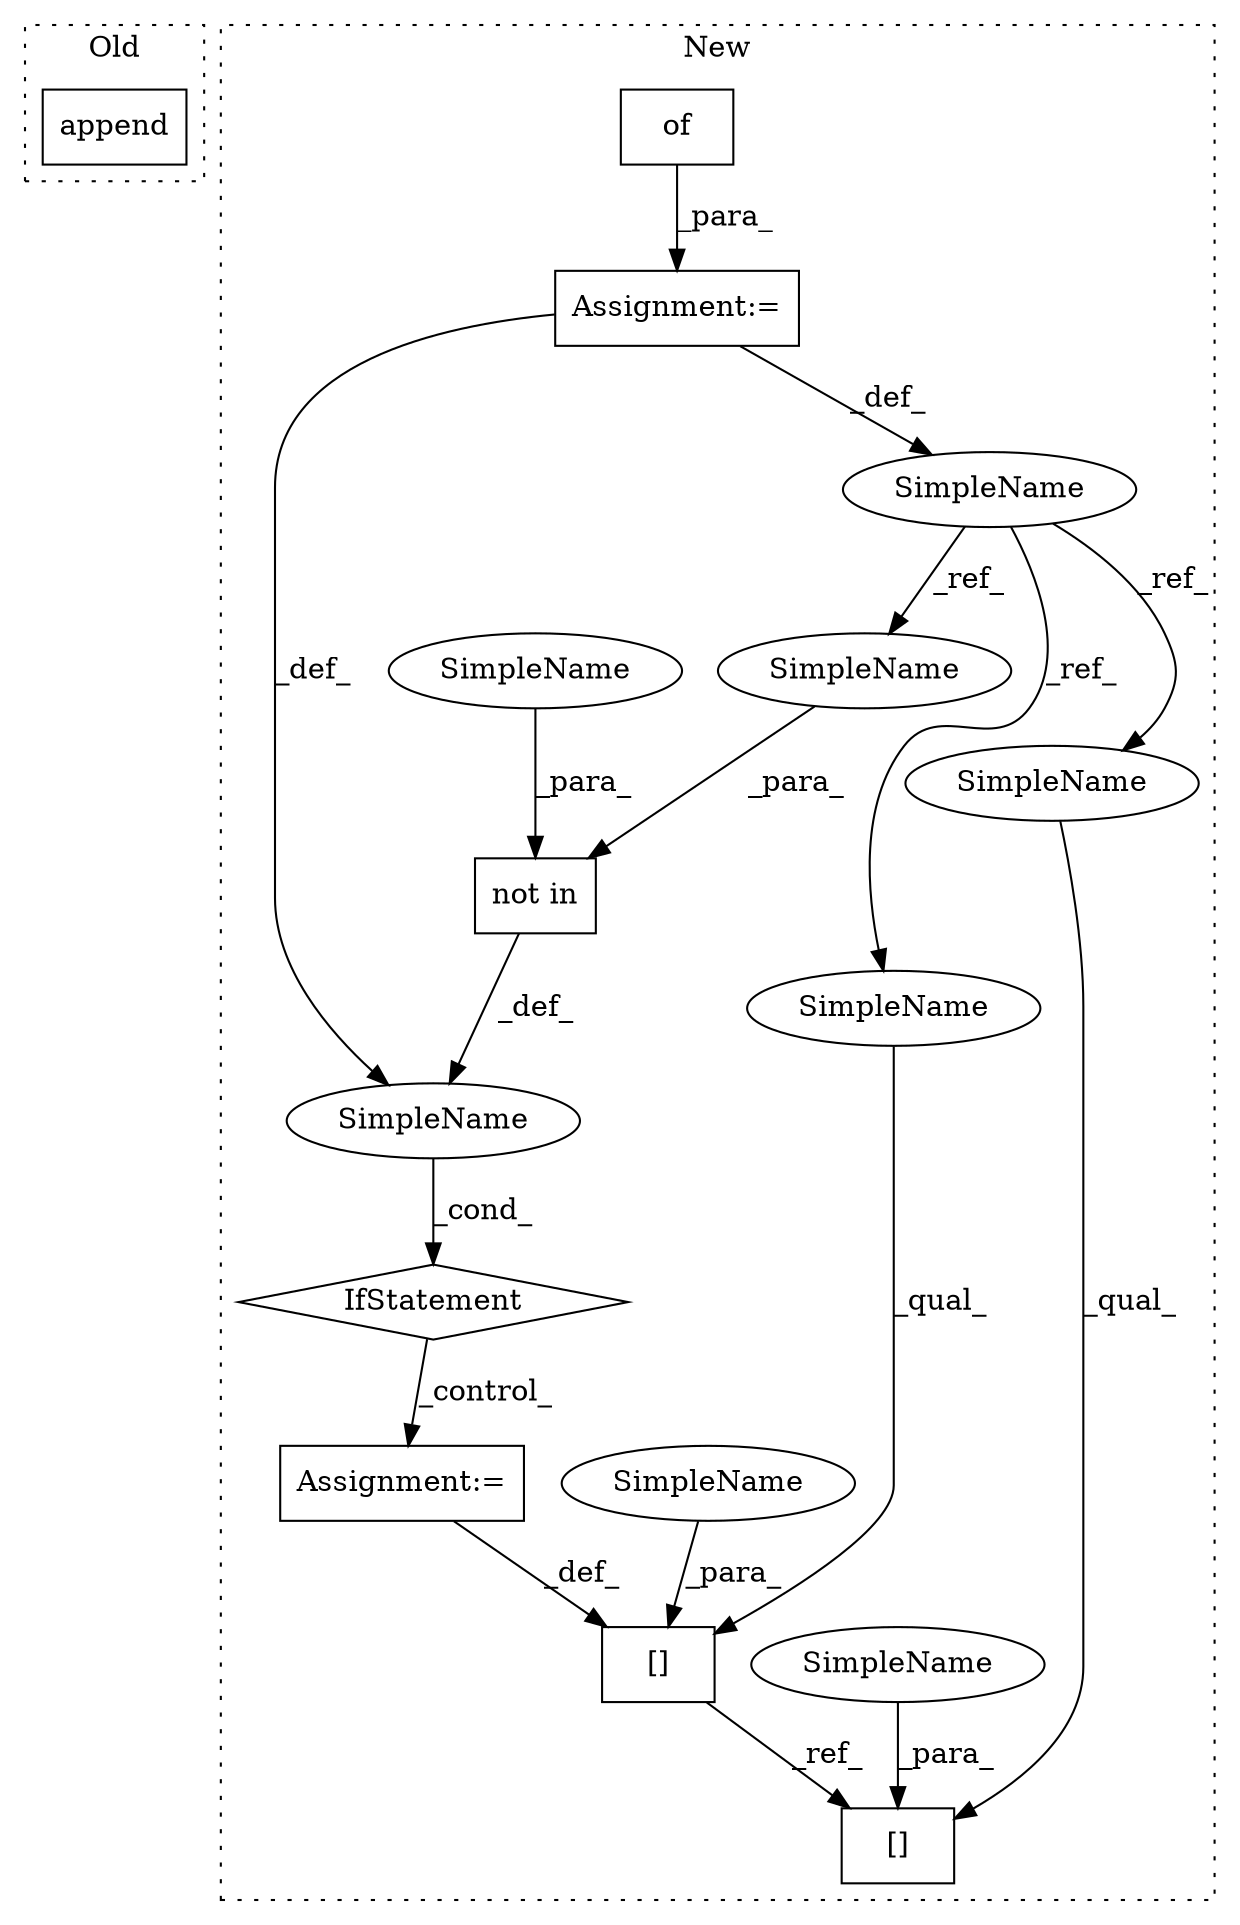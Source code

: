 digraph G {
subgraph cluster0 {
1 [label="append" a="32" s="6690,6826" l="7,1" shape="box"];
label = "Old";
style="dotted";
}
subgraph cluster1 {
2 [label="not in" a="108" s="5313" l="16" shape="box"];
3 [label="IfStatement" a="25" s="5301,5329" l="12,2" shape="diamond"];
4 [label="Assignment:=" a="7" s="4994" l="1" shape="box"];
5 [label="Assignment:=" a="7" s="5353" l="1" shape="box"];
6 [label="[]" a="2" s="5343,5352" l="6,1" shape="box"];
7 [label="[]" a="2" s="5385,5394" l="6,1" shape="box"];
8 [label="SimpleName" a="42" s="4989" l="5" shape="ellipse"];
9 [label="SimpleName" a="42" s="" l="" shape="ellipse"];
10 [label="of" a="32" s="4999" l="4" shape="box"];
11 [label="SimpleName" a="42" s="5391" l="3" shape="ellipse"];
12 [label="SimpleName" a="42" s="5349" l="3" shape="ellipse"];
13 [label="SimpleName" a="42" s="5313" l="3" shape="ellipse"];
14 [label="SimpleName" a="42" s="5324" l="5" shape="ellipse"];
15 [label="SimpleName" a="42" s="5343" l="5" shape="ellipse"];
16 [label="SimpleName" a="42" s="5385" l="5" shape="ellipse"];
label = "New";
style="dotted";
}
2 -> 9 [label="_def_"];
3 -> 5 [label="_control_"];
4 -> 8 [label="_def_"];
4 -> 9 [label="_def_"];
5 -> 6 [label="_def_"];
6 -> 7 [label="_ref_"];
8 -> 14 [label="_ref_"];
8 -> 15 [label="_ref_"];
8 -> 16 [label="_ref_"];
9 -> 3 [label="_cond_"];
10 -> 4 [label="_para_"];
11 -> 7 [label="_para_"];
12 -> 6 [label="_para_"];
13 -> 2 [label="_para_"];
14 -> 2 [label="_para_"];
15 -> 6 [label="_qual_"];
16 -> 7 [label="_qual_"];
}
